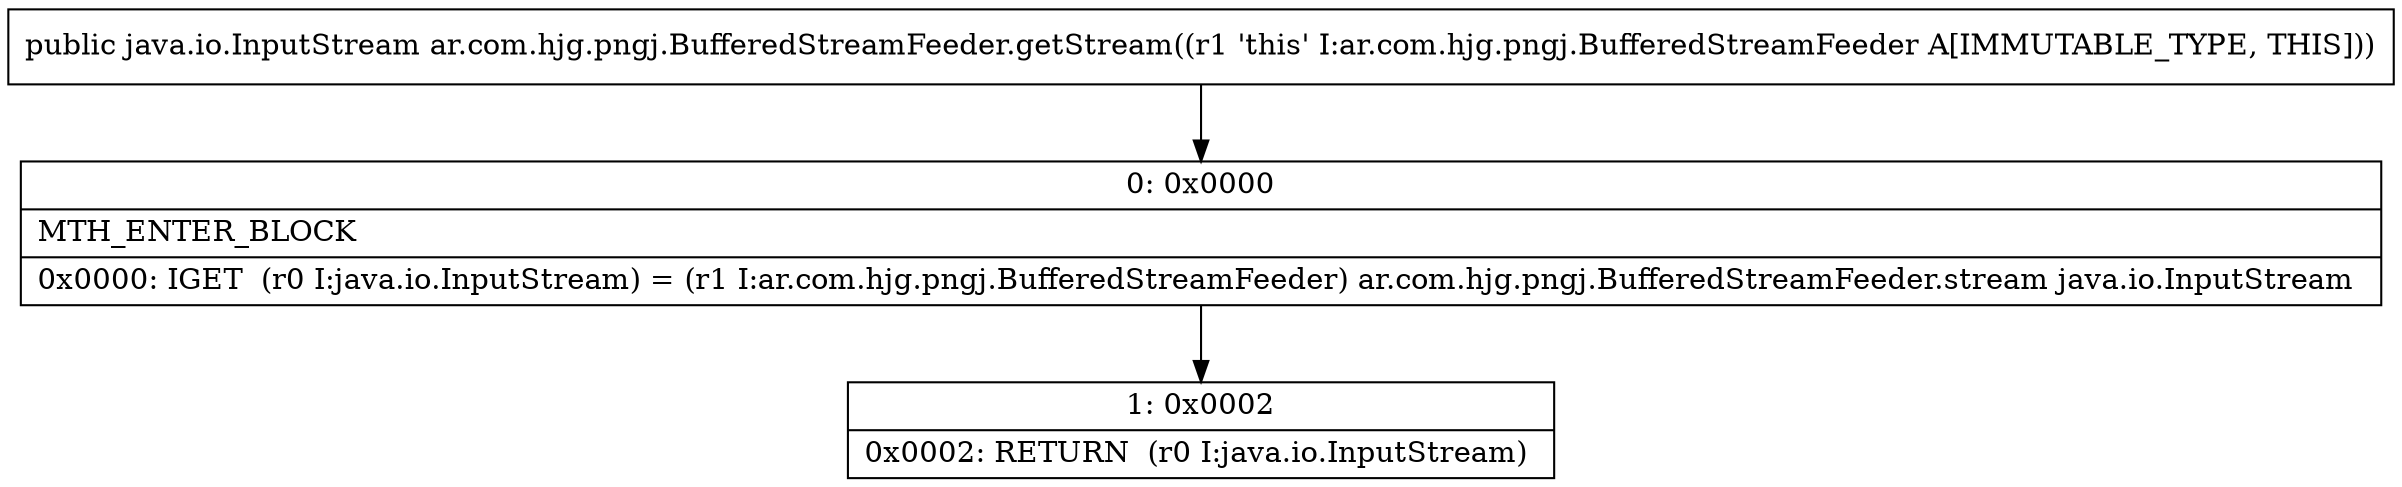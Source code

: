 digraph "CFG forar.com.hjg.pngj.BufferedStreamFeeder.getStream()Ljava\/io\/InputStream;" {
Node_0 [shape=record,label="{0\:\ 0x0000|MTH_ENTER_BLOCK\l|0x0000: IGET  (r0 I:java.io.InputStream) = (r1 I:ar.com.hjg.pngj.BufferedStreamFeeder) ar.com.hjg.pngj.BufferedStreamFeeder.stream java.io.InputStream \l}"];
Node_1 [shape=record,label="{1\:\ 0x0002|0x0002: RETURN  (r0 I:java.io.InputStream) \l}"];
MethodNode[shape=record,label="{public java.io.InputStream ar.com.hjg.pngj.BufferedStreamFeeder.getStream((r1 'this' I:ar.com.hjg.pngj.BufferedStreamFeeder A[IMMUTABLE_TYPE, THIS])) }"];
MethodNode -> Node_0;
Node_0 -> Node_1;
}

